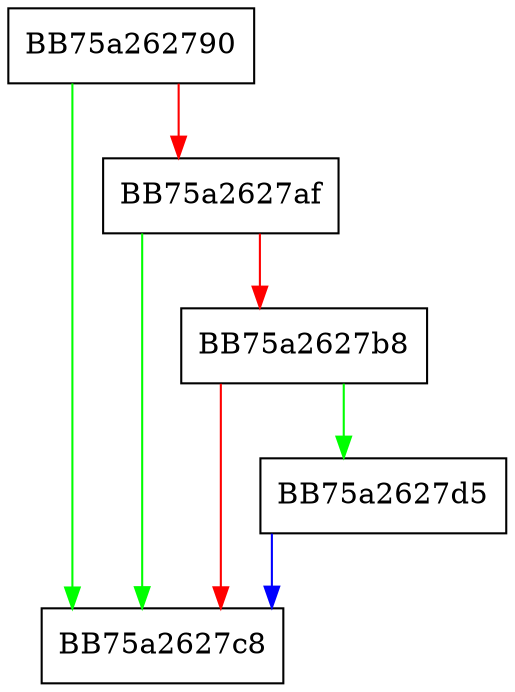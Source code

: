 digraph IsNestedArchive {
  node [shape="box"];
  graph [splines=ortho];
  BB75a262790 -> BB75a2627c8 [color="green"];
  BB75a262790 -> BB75a2627af [color="red"];
  BB75a2627af -> BB75a2627c8 [color="green"];
  BB75a2627af -> BB75a2627b8 [color="red"];
  BB75a2627b8 -> BB75a2627d5 [color="green"];
  BB75a2627b8 -> BB75a2627c8 [color="red"];
  BB75a2627d5 -> BB75a2627c8 [color="blue"];
}
